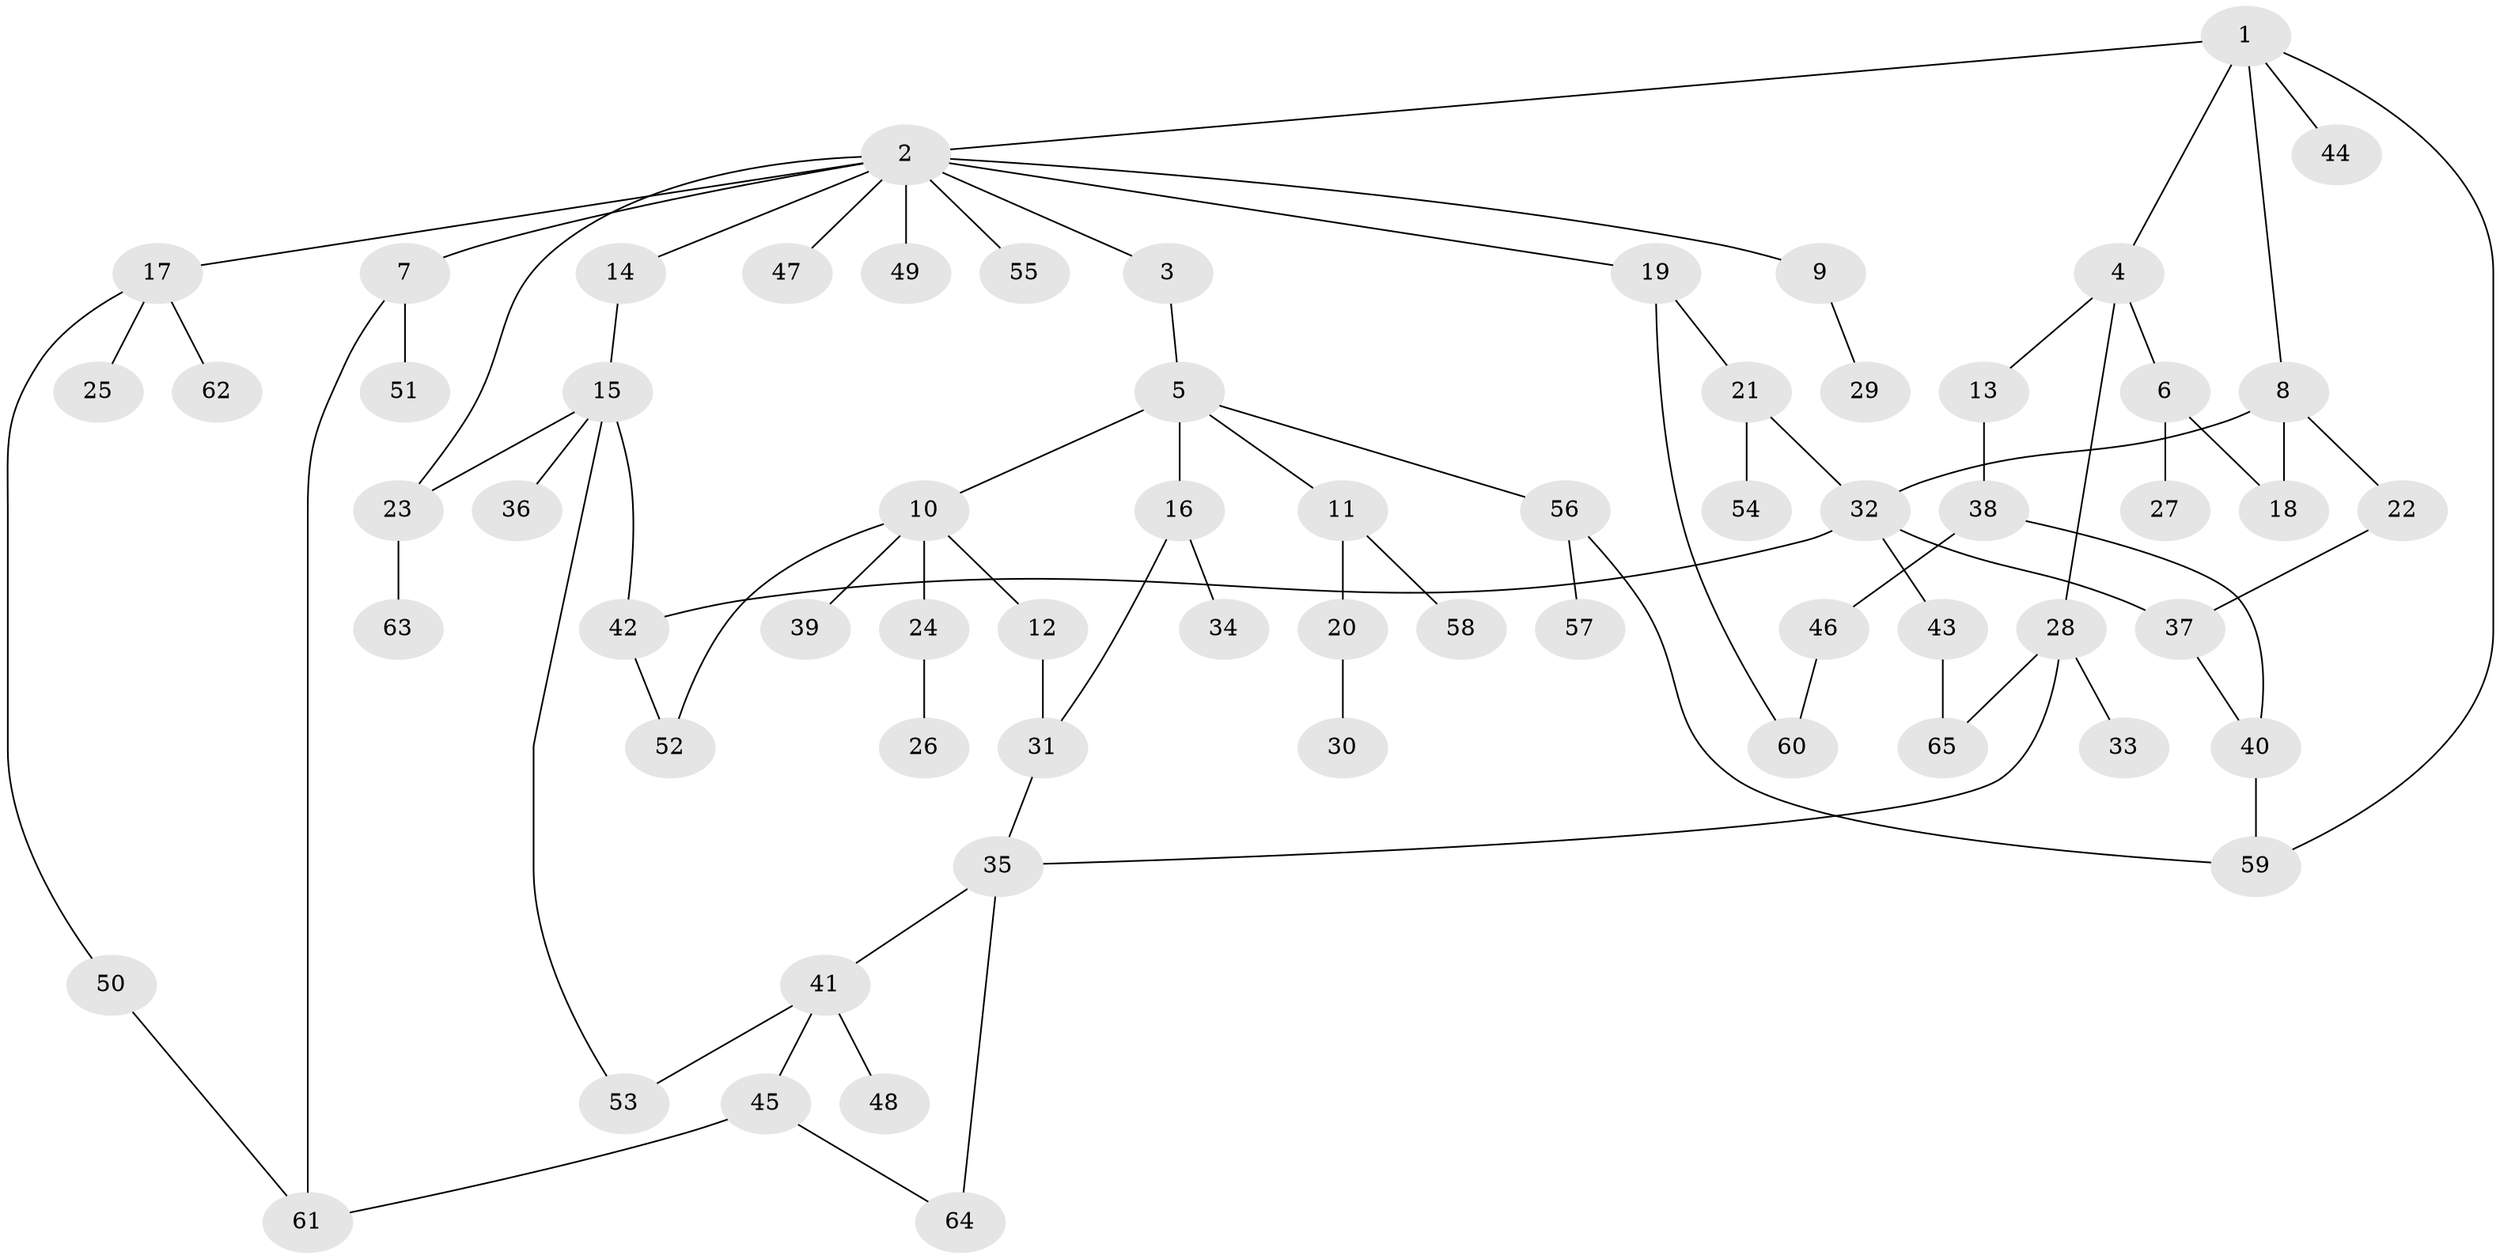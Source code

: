 // coarse degree distribution, {5: 0.044444444444444446, 11: 0.022222222222222223, 2: 0.2222222222222222, 8: 0.022222222222222223, 6: 0.022222222222222223, 3: 0.17777777777777778, 4: 0.1111111111111111, 1: 0.35555555555555557, 7: 0.022222222222222223}
// Generated by graph-tools (version 1.1) at 2025/16/03/04/25 18:16:50]
// undirected, 65 vertices, 81 edges
graph export_dot {
graph [start="1"]
  node [color=gray90,style=filled];
  1;
  2;
  3;
  4;
  5;
  6;
  7;
  8;
  9;
  10;
  11;
  12;
  13;
  14;
  15;
  16;
  17;
  18;
  19;
  20;
  21;
  22;
  23;
  24;
  25;
  26;
  27;
  28;
  29;
  30;
  31;
  32;
  33;
  34;
  35;
  36;
  37;
  38;
  39;
  40;
  41;
  42;
  43;
  44;
  45;
  46;
  47;
  48;
  49;
  50;
  51;
  52;
  53;
  54;
  55;
  56;
  57;
  58;
  59;
  60;
  61;
  62;
  63;
  64;
  65;
  1 -- 2;
  1 -- 4;
  1 -- 8;
  1 -- 44;
  1 -- 59;
  2 -- 3;
  2 -- 7;
  2 -- 9;
  2 -- 14;
  2 -- 17;
  2 -- 19;
  2 -- 23;
  2 -- 47;
  2 -- 49;
  2 -- 55;
  3 -- 5;
  4 -- 6;
  4 -- 13;
  4 -- 28;
  5 -- 10;
  5 -- 11;
  5 -- 16;
  5 -- 56;
  6 -- 27;
  6 -- 18;
  7 -- 51;
  7 -- 61;
  8 -- 18;
  8 -- 22;
  8 -- 32;
  9 -- 29;
  10 -- 12;
  10 -- 24;
  10 -- 39;
  10 -- 52;
  11 -- 20;
  11 -- 58;
  12 -- 31;
  13 -- 38;
  14 -- 15;
  15 -- 36;
  15 -- 42;
  15 -- 53;
  15 -- 23;
  16 -- 31;
  16 -- 34;
  17 -- 25;
  17 -- 50;
  17 -- 62;
  19 -- 21;
  19 -- 60;
  20 -- 30;
  21 -- 54;
  21 -- 32;
  22 -- 37;
  23 -- 63;
  24 -- 26;
  28 -- 33;
  28 -- 35;
  28 -- 65;
  31 -- 35;
  32 -- 37;
  32 -- 43;
  32 -- 42;
  35 -- 41;
  35 -- 64;
  37 -- 40;
  38 -- 46;
  38 -- 40;
  40 -- 59;
  41 -- 45;
  41 -- 48;
  41 -- 53;
  42 -- 52;
  43 -- 65;
  45 -- 61;
  45 -- 64;
  46 -- 60;
  50 -- 61;
  56 -- 57;
  56 -- 59;
}
